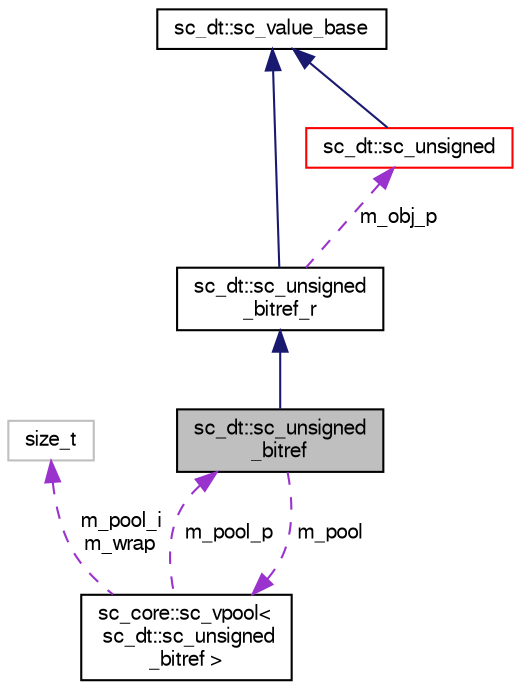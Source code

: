 digraph "sc_dt::sc_unsigned_bitref"
{
  edge [fontname="FreeSans",fontsize="10",labelfontname="FreeSans",labelfontsize="10"];
  node [fontname="FreeSans",fontsize="10",shape=record];
  Node3 [label="sc_dt::sc_unsigned\l_bitref",height=0.2,width=0.4,color="black", fillcolor="grey75", style="filled", fontcolor="black"];
  Node4 -> Node3 [dir="back",color="midnightblue",fontsize="10",style="solid",fontname="FreeSans"];
  Node4 [label="sc_dt::sc_unsigned\l_bitref_r",height=0.2,width=0.4,color="black", fillcolor="white", style="filled",URL="$a01744.html"];
  Node5 -> Node4 [dir="back",color="midnightblue",fontsize="10",style="solid",fontname="FreeSans"];
  Node5 [label="sc_dt::sc_value_base",height=0.2,width=0.4,color="black", fillcolor="white", style="filled",URL="$a01772.html"];
  Node6 -> Node4 [dir="back",color="darkorchid3",fontsize="10",style="dashed",label=" m_obj_p" ,fontname="FreeSans"];
  Node6 [label="sc_dt::sc_unsigned",height=0.2,width=0.4,color="red", fillcolor="white", style="filled",URL="$a01760.html"];
  Node5 -> Node6 [dir="back",color="midnightblue",fontsize="10",style="solid",fontname="FreeSans"];
  Node9 -> Node3 [dir="back",color="darkorchid3",fontsize="10",style="dashed",label=" m_pool" ,fontname="FreeSans"];
  Node9 [label="sc_core::sc_vpool\<\l sc_dt::sc_unsigned\l_bitref \>",height=0.2,width=0.4,color="black", fillcolor="white", style="filled",URL="$a02128.html"];
  Node8 -> Node9 [dir="back",color="darkorchid3",fontsize="10",style="dashed",label=" m_pool_i\nm_wrap" ,fontname="FreeSans"];
  Node8 [label="size_t",height=0.2,width=0.4,color="grey75", fillcolor="white", style="filled"];
  Node3 -> Node9 [dir="back",color="darkorchid3",fontsize="10",style="dashed",label=" m_pool_p" ,fontname="FreeSans"];
}
